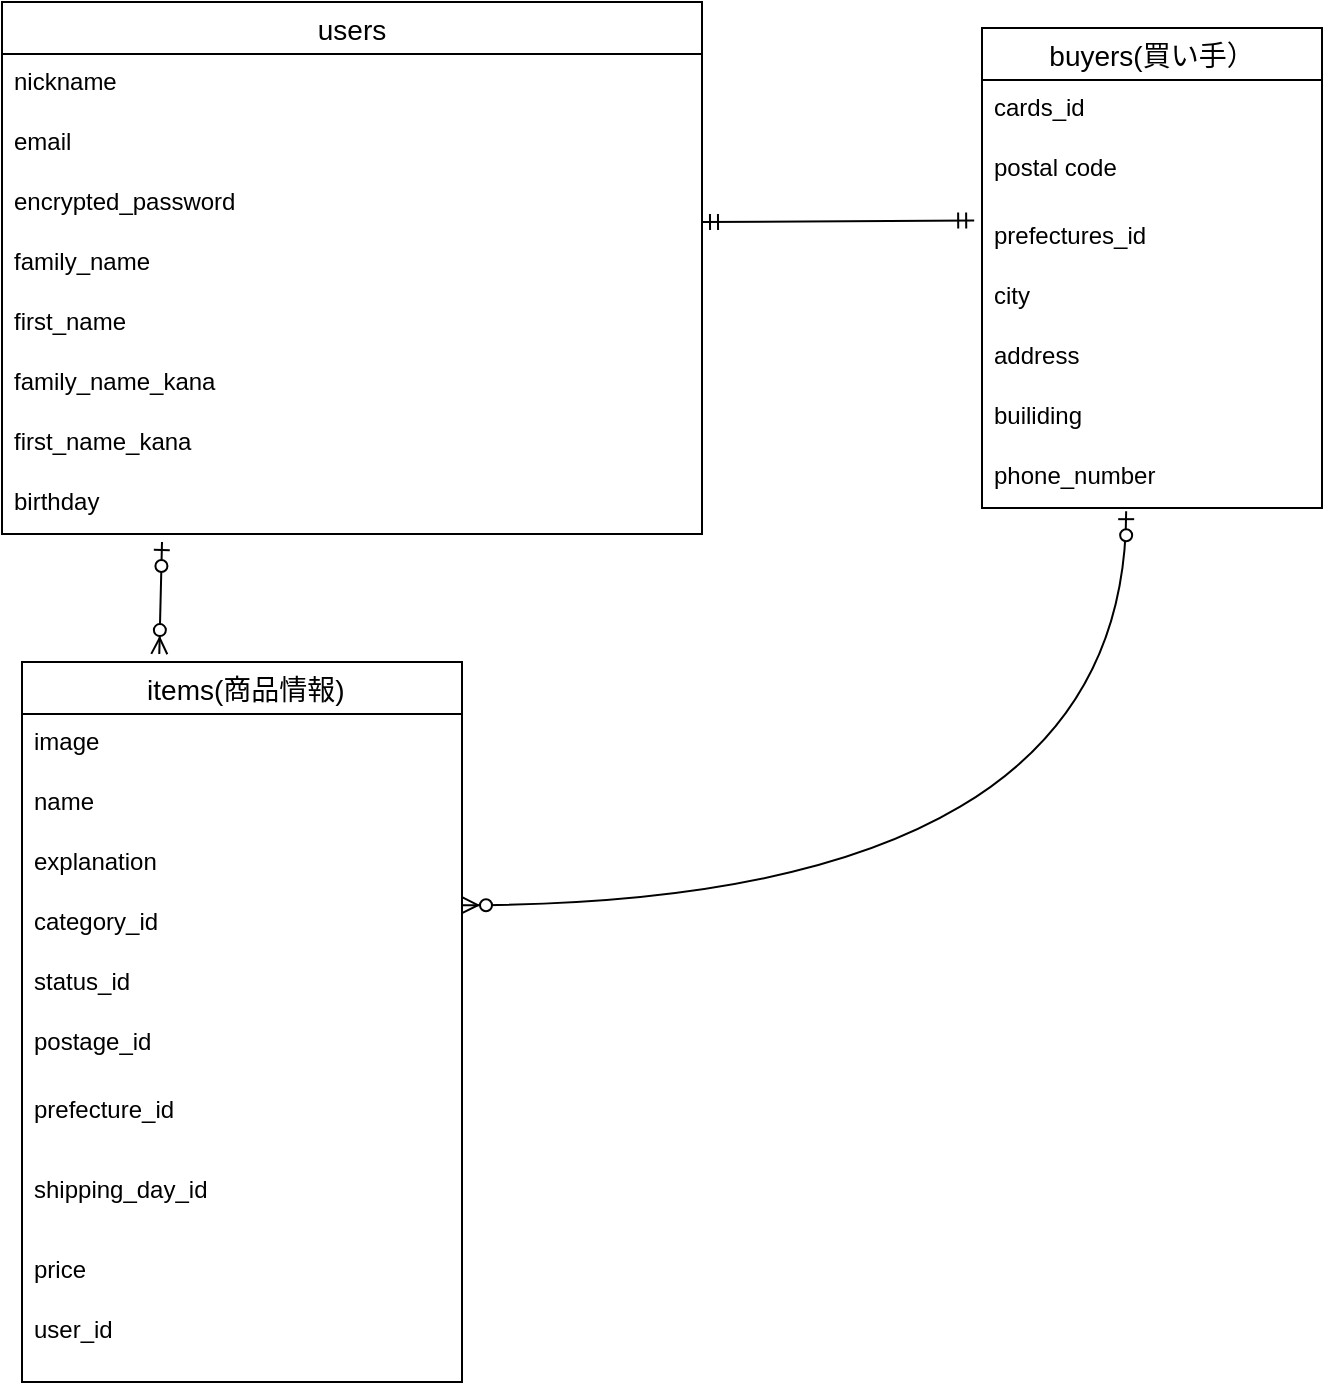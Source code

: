 <mxfile>
    <diagram id="7CV6pu6lqAVUQmDIPTkB" name="ページ1">
        <mxGraphModel dx="974" dy="3052" grid="1" gridSize="10" guides="1" tooltips="1" connect="1" arrows="1" fold="1" page="1" pageScale="1" pageWidth="827" pageHeight="1169" math="0" shadow="0">
            <root>
                <mxCell id="0"/>
                <mxCell id="1" parent="0"/>
                <mxCell id="bejHmZfzatPukMnk0wDc-18" value="users" style="swimlane;fontStyle=0;childLayout=stackLayout;horizontal=1;startSize=26;horizontalStack=0;resizeParent=1;resizeParentMax=0;resizeLast=0;collapsible=1;marginBottom=0;align=center;fontSize=14;" parent="1" vertex="1">
                    <mxGeometry x="100" y="-2190" width="350" height="266" as="geometry"/>
                </mxCell>
                <mxCell id="bejHmZfzatPukMnk0wDc-19" value="nickname" style="text;strokeColor=none;fillColor=none;spacingLeft=4;spacingRight=4;overflow=hidden;rotatable=0;points=[[0,0.5],[1,0.5]];portConstraint=eastwest;fontSize=12;" parent="bejHmZfzatPukMnk0wDc-18" vertex="1">
                    <mxGeometry y="26" width="350" height="30" as="geometry"/>
                </mxCell>
                <mxCell id="bejHmZfzatPukMnk0wDc-29" value="email" style="text;strokeColor=none;fillColor=none;spacingLeft=4;spacingRight=4;overflow=hidden;rotatable=0;points=[[0,0.5],[1,0.5]];portConstraint=eastwest;fontSize=12;" parent="bejHmZfzatPukMnk0wDc-18" vertex="1">
                    <mxGeometry y="56" width="350" height="30" as="geometry"/>
                </mxCell>
                <mxCell id="bejHmZfzatPukMnk0wDc-31" value="encrypted_password" style="text;strokeColor=none;fillColor=none;spacingLeft=4;spacingRight=4;overflow=hidden;rotatable=0;points=[[0,0.5],[1,0.5]];portConstraint=eastwest;fontSize=12;" parent="bejHmZfzatPukMnk0wDc-18" vertex="1">
                    <mxGeometry y="86" width="350" height="30" as="geometry"/>
                </mxCell>
                <mxCell id="bejHmZfzatPukMnk0wDc-30" value="family_name" style="text;strokeColor=none;fillColor=none;spacingLeft=4;spacingRight=4;overflow=hidden;rotatable=0;points=[[0,0.5],[1,0.5]];portConstraint=eastwest;fontSize=12;" parent="bejHmZfzatPukMnk0wDc-18" vertex="1">
                    <mxGeometry y="116" width="350" height="30" as="geometry"/>
                </mxCell>
                <mxCell id="bejHmZfzatPukMnk0wDc-39" value="first_name" style="text;strokeColor=none;fillColor=none;spacingLeft=4;spacingRight=4;overflow=hidden;rotatable=0;points=[[0,0.5],[1,0.5]];portConstraint=eastwest;fontSize=12;" parent="bejHmZfzatPukMnk0wDc-18" vertex="1">
                    <mxGeometry y="146" width="350" height="30" as="geometry"/>
                </mxCell>
                <mxCell id="bejHmZfzatPukMnk0wDc-41" value="family_name_kana" style="text;strokeColor=none;fillColor=none;spacingLeft=4;spacingRight=4;overflow=hidden;rotatable=0;points=[[0,0.5],[1,0.5]];portConstraint=eastwest;fontSize=12;" parent="bejHmZfzatPukMnk0wDc-18" vertex="1">
                    <mxGeometry y="176" width="350" height="30" as="geometry"/>
                </mxCell>
                <mxCell id="bejHmZfzatPukMnk0wDc-43" value="first_name_kana" style="text;strokeColor=none;fillColor=none;spacingLeft=4;spacingRight=4;overflow=hidden;rotatable=0;points=[[0,0.5],[1,0.5]];portConstraint=eastwest;fontSize=12;" parent="bejHmZfzatPukMnk0wDc-18" vertex="1">
                    <mxGeometry y="206" width="350" height="30" as="geometry"/>
                </mxCell>
                <mxCell id="bejHmZfzatPukMnk0wDc-40" value="birthday" style="text;strokeColor=none;fillColor=none;spacingLeft=4;spacingRight=4;overflow=hidden;rotatable=0;points=[[0,0.5],[1,0.5]];portConstraint=eastwest;fontSize=12;" parent="bejHmZfzatPukMnk0wDc-18" vertex="1">
                    <mxGeometry y="236" width="350" height="30" as="geometry"/>
                </mxCell>
                <mxCell id="bejHmZfzatPukMnk0wDc-44" value=" items(商品情報)" style="swimlane;fontStyle=0;childLayout=stackLayout;horizontal=1;startSize=26;horizontalStack=0;resizeParent=1;resizeParentMax=0;resizeLast=0;collapsible=1;marginBottom=0;align=center;fontSize=14;" parent="1" vertex="1">
                    <mxGeometry x="110" y="-1860" width="220" height="360" as="geometry"/>
                </mxCell>
                <mxCell id="bejHmZfzatPukMnk0wDc-63" value="image" style="text;strokeColor=none;fillColor=none;spacingLeft=4;spacingRight=4;overflow=hidden;rotatable=0;points=[[0,0.5],[1,0.5]];portConstraint=eastwest;fontSize=12;" parent="bejHmZfzatPukMnk0wDc-44" vertex="1">
                    <mxGeometry y="26" width="220" height="30" as="geometry"/>
                </mxCell>
                <mxCell id="bejHmZfzatPukMnk0wDc-65" value="name" style="text;strokeColor=none;fillColor=none;spacingLeft=4;spacingRight=4;overflow=hidden;rotatable=0;points=[[0,0.5],[1,0.5]];portConstraint=eastwest;fontSize=12;" parent="bejHmZfzatPukMnk0wDc-44" vertex="1">
                    <mxGeometry y="56" width="220" height="30" as="geometry"/>
                </mxCell>
                <mxCell id="bejHmZfzatPukMnk0wDc-62" value="explanation" style="text;strokeColor=none;fillColor=none;spacingLeft=4;spacingRight=4;overflow=hidden;rotatable=0;points=[[0,0.5],[1,0.5]];portConstraint=eastwest;fontSize=12;" parent="bejHmZfzatPukMnk0wDc-44" vertex="1">
                    <mxGeometry y="86" width="220" height="30" as="geometry"/>
                </mxCell>
                <mxCell id="bejHmZfzatPukMnk0wDc-70" value="category_id" style="text;strokeColor=none;fillColor=none;spacingLeft=4;spacingRight=4;overflow=hidden;rotatable=0;points=[[0,0.5],[1,0.5]];portConstraint=eastwest;fontSize=12;" parent="bejHmZfzatPukMnk0wDc-44" vertex="1">
                    <mxGeometry y="116" width="220" height="30" as="geometry"/>
                </mxCell>
                <mxCell id="bejHmZfzatPukMnk0wDc-68" value="status_id" style="text;strokeColor=none;fillColor=none;spacingLeft=4;spacingRight=4;overflow=hidden;rotatable=0;points=[[0,0.5],[1,0.5]];portConstraint=eastwest;fontSize=12;" parent="bejHmZfzatPukMnk0wDc-44" vertex="1">
                    <mxGeometry y="146" width="220" height="30" as="geometry"/>
                </mxCell>
                <mxCell id="bejHmZfzatPukMnk0wDc-64" value="postage_id" style="text;strokeColor=none;fillColor=none;spacingLeft=4;spacingRight=4;overflow=hidden;rotatable=0;points=[[0,0.5],[1,0.5]];portConstraint=eastwest;fontSize=12;" parent="bejHmZfzatPukMnk0wDc-44" vertex="1">
                    <mxGeometry y="176" width="220" height="34" as="geometry"/>
                </mxCell>
                <mxCell id="bejHmZfzatPukMnk0wDc-71" value="prefecture_id" style="text;strokeColor=none;fillColor=none;spacingLeft=4;spacingRight=4;overflow=hidden;rotatable=0;points=[[0,0.5],[1,0.5]];portConstraint=eastwest;fontSize=12;" parent="bejHmZfzatPukMnk0wDc-44" vertex="1">
                    <mxGeometry y="210" width="220" height="40" as="geometry"/>
                </mxCell>
                <mxCell id="bejHmZfzatPukMnk0wDc-72" value="shipping_day_id" style="text;strokeColor=none;fillColor=none;spacingLeft=4;spacingRight=4;overflow=hidden;rotatable=0;points=[[0,0.5],[1,0.5]];portConstraint=eastwest;fontSize=12;" parent="bejHmZfzatPukMnk0wDc-44" vertex="1">
                    <mxGeometry y="250" width="220" height="40" as="geometry"/>
                </mxCell>
                <mxCell id="bejHmZfzatPukMnk0wDc-74" value="price" style="text;strokeColor=none;fillColor=none;spacingLeft=4;spacingRight=4;overflow=hidden;rotatable=0;points=[[0,0.5],[1,0.5]];portConstraint=eastwest;fontSize=12;" parent="bejHmZfzatPukMnk0wDc-44" vertex="1">
                    <mxGeometry y="290" width="220" height="30" as="geometry"/>
                </mxCell>
                <mxCell id="bejHmZfzatPukMnk0wDc-93" value="user_id&#10;" style="text;strokeColor=none;fillColor=none;spacingLeft=4;spacingRight=4;overflow=hidden;rotatable=0;points=[[0,0.5],[1,0.5]];portConstraint=eastwest;fontSize=12;" parent="bejHmZfzatPukMnk0wDc-44" vertex="1">
                    <mxGeometry y="320" width="220" height="40" as="geometry"/>
                </mxCell>
                <mxCell id="bejHmZfzatPukMnk0wDc-58" value="buyers(買い手）" style="swimlane;fontStyle=0;childLayout=stackLayout;horizontal=1;startSize=26;horizontalStack=0;resizeParent=1;resizeParentMax=0;resizeLast=0;collapsible=1;marginBottom=0;align=center;fontSize=14;" parent="1" vertex="1">
                    <mxGeometry x="590" y="-2177" width="170" height="240" as="geometry">
                        <mxRectangle x="600" y="-2240" width="130" height="26" as="alternateBounds"/>
                    </mxGeometry>
                </mxCell>
                <mxCell id="bejHmZfzatPukMnk0wDc-59" value="cards_id&#10;" style="text;strokeColor=none;fillColor=none;spacingLeft=4;spacingRight=4;overflow=hidden;rotatable=0;points=[[0,0.5],[1,0.5]];portConstraint=eastwest;fontSize=12;" parent="bejHmZfzatPukMnk0wDc-58" vertex="1">
                    <mxGeometry y="26" width="170" height="30" as="geometry"/>
                </mxCell>
                <mxCell id="bejHmZfzatPukMnk0wDc-81" value="postal code" style="text;strokeColor=none;fillColor=none;spacingLeft=4;spacingRight=4;overflow=hidden;rotatable=0;points=[[0,0.5],[1,0.5]];portConstraint=eastwest;fontSize=12;" parent="bejHmZfzatPukMnk0wDc-58" vertex="1">
                    <mxGeometry y="56" width="170" height="34" as="geometry"/>
                </mxCell>
                <mxCell id="bejHmZfzatPukMnk0wDc-82" value="prefectures_id" style="text;strokeColor=none;fillColor=none;spacingLeft=4;spacingRight=4;overflow=hidden;rotatable=0;points=[[0,0.5],[1,0.5]];portConstraint=eastwest;fontSize=12;" parent="bejHmZfzatPukMnk0wDc-58" vertex="1">
                    <mxGeometry y="90" width="170" height="30" as="geometry"/>
                </mxCell>
                <mxCell id="bejHmZfzatPukMnk0wDc-80" value="city" style="text;strokeColor=none;fillColor=none;spacingLeft=4;spacingRight=4;overflow=hidden;rotatable=0;points=[[0,0.5],[1,0.5]];portConstraint=eastwest;fontSize=12;" parent="bejHmZfzatPukMnk0wDc-58" vertex="1">
                    <mxGeometry y="120" width="170" height="30" as="geometry"/>
                </mxCell>
                <mxCell id="bejHmZfzatPukMnk0wDc-77" value="address" style="text;strokeColor=none;fillColor=none;spacingLeft=4;spacingRight=4;overflow=hidden;rotatable=0;points=[[0,0.5],[1,0.5]];portConstraint=eastwest;fontSize=12;" parent="bejHmZfzatPukMnk0wDc-58" vertex="1">
                    <mxGeometry y="150" width="170" height="30" as="geometry"/>
                </mxCell>
                <mxCell id="bejHmZfzatPukMnk0wDc-34" value="builiding" style="text;strokeColor=none;fillColor=none;spacingLeft=4;spacingRight=4;overflow=hidden;rotatable=0;points=[[0,0.5],[1,0.5]];portConstraint=eastwest;fontSize=12;" parent="bejHmZfzatPukMnk0wDc-58" vertex="1">
                    <mxGeometry y="180" width="170" height="30" as="geometry"/>
                </mxCell>
                <mxCell id="bejHmZfzatPukMnk0wDc-79" value="phone_number" style="text;strokeColor=none;fillColor=none;spacingLeft=4;spacingRight=4;overflow=hidden;rotatable=0;points=[[0,0.5],[1,0.5]];portConstraint=eastwest;fontSize=12;" parent="bejHmZfzatPukMnk0wDc-58" vertex="1">
                    <mxGeometry y="210" width="170" height="30" as="geometry"/>
                </mxCell>
                <mxCell id="bejHmZfzatPukMnk0wDc-89" value="" style="fontSize=12;html=1;endArrow=ERzeroToMany;startArrow=ERzeroToOne;entryX=0.312;entryY=-0.011;entryDx=0;entryDy=0;entryPerimeter=0;" parent="1" target="bejHmZfzatPukMnk0wDc-44" edge="1">
                    <mxGeometry width="100" height="100" relative="1" as="geometry">
                        <mxPoint x="180" y="-1920" as="sourcePoint"/>
                        <mxPoint x="183" y="-1880" as="targetPoint"/>
                    </mxGeometry>
                </mxCell>
                <mxCell id="2" value="" style="fontSize=12;html=1;endArrow=ERmandOne;startArrow=ERmandOne;entryX=-0.023;entryY=0.207;entryDx=0;entryDy=0;entryPerimeter=0;" edge="1" parent="1" target="bejHmZfzatPukMnk0wDc-82">
                    <mxGeometry width="100" height="100" relative="1" as="geometry">
                        <mxPoint x="450" y="-2080" as="sourcePoint"/>
                        <mxPoint x="580" y="-2080" as="targetPoint"/>
                        <Array as="points"/>
                    </mxGeometry>
                </mxCell>
                <mxCell id="3" value="" style="fontSize=12;html=1;endArrow=ERzeroToMany;startArrow=ERzeroToOne;entryX=1;entryY=0.187;entryDx=0;entryDy=0;entryPerimeter=0;exitX=0.424;exitY=1.053;exitDx=0;exitDy=0;exitPerimeter=0;edgeStyle=orthogonalEdgeStyle;curved=1;" edge="1" parent="1" source="bejHmZfzatPukMnk0wDc-79" target="bejHmZfzatPukMnk0wDc-70">
                    <mxGeometry width="100" height="100" relative="1" as="geometry">
                        <mxPoint x="371.36" y="-1790" as="sourcePoint"/>
                        <mxPoint x="370.0" y="-1733.96" as="targetPoint"/>
                        <Array as="points">
                            <mxPoint x="662" y="-1738"/>
                        </Array>
                    </mxGeometry>
                </mxCell>
            </root>
        </mxGraphModel>
    </diagram>
</mxfile>